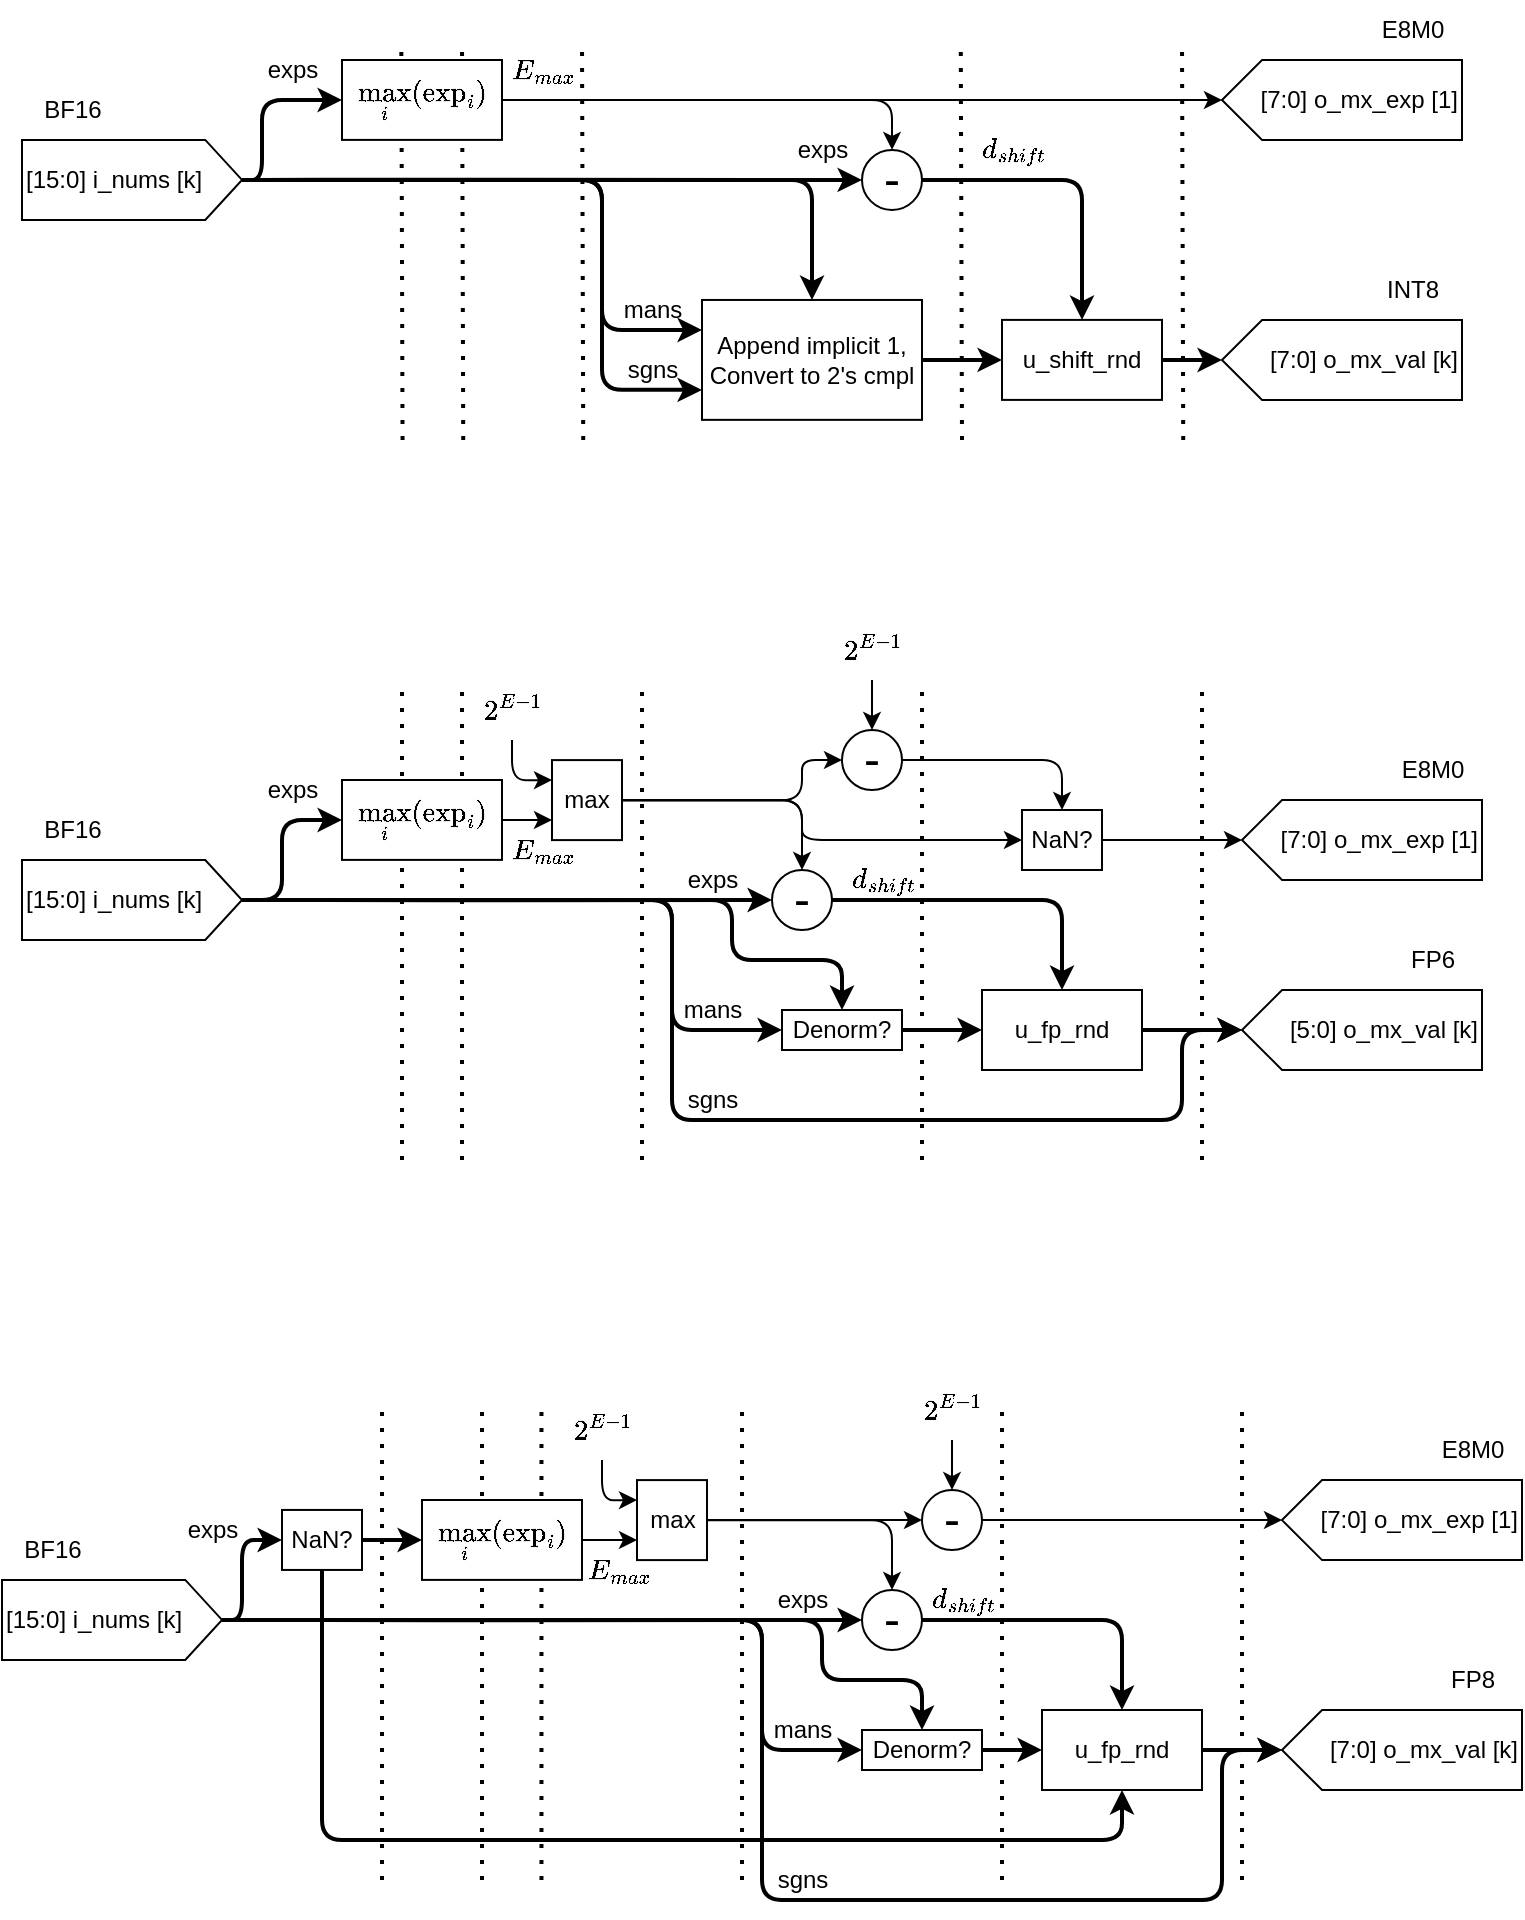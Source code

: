 <mxfile>
    <diagram id="izr5ojlLVmo8zyCvxxbJ" name="Page-1">
        <mxGraphModel dx="589" dy="298" grid="1" gridSize="10" guides="1" tooltips="1" connect="1" arrows="1" fold="1" page="1" pageScale="1" pageWidth="850" pageHeight="1100" math="1" shadow="0">
            <root>
                <mxCell id="0"/>
                <mxCell id="1" parent="0"/>
                <mxCell id="650" value="" style="endArrow=none;dashed=1;html=1;dashPattern=1 3;strokeWidth=2;" edge="1" parent="1">
                    <mxGeometry width="50" height="50" relative="1" as="geometry">
                        <mxPoint x="270" y="990" as="sourcePoint"/>
                        <mxPoint x="270" y="750" as="targetPoint"/>
                    </mxGeometry>
                </mxCell>
                <mxCell id="651" value="" style="endArrow=none;dashed=1;html=1;dashPattern=1 3;strokeWidth=2;" edge="1" parent="1">
                    <mxGeometry width="50" height="50" relative="1" as="geometry">
                        <mxPoint x="299.74" y="990" as="sourcePoint"/>
                        <mxPoint x="299.74" y="750" as="targetPoint"/>
                    </mxGeometry>
                </mxCell>
                <mxCell id="496" value="" style="endArrow=none;dashed=1;html=1;dashPattern=1 3;strokeWidth=2;" parent="1" edge="1">
                    <mxGeometry width="50" height="50" relative="1" as="geometry">
                        <mxPoint x="230.28" y="270.05" as="sourcePoint"/>
                        <mxPoint x="229.66" y="70.05" as="targetPoint"/>
                    </mxGeometry>
                </mxCell>
                <mxCell id="497" value="" style="endArrow=none;dashed=1;html=1;dashPattern=1 3;strokeWidth=2;" parent="1" edge="1">
                    <mxGeometry width="50" height="50" relative="1" as="geometry">
                        <mxPoint x="260.62" y="270.05" as="sourcePoint"/>
                        <mxPoint x="260.0" y="70.05" as="targetPoint"/>
                    </mxGeometry>
                </mxCell>
                <mxCell id="498" value="mans" style="text;html=1;align=center;verticalAlign=middle;resizable=0;points=[];autosize=1;strokeColor=none;fillColor=none;fontSize=12;" parent="1" vertex="1">
                    <mxGeometry x="330" y="189.95" width="50" height="30" as="geometry"/>
                </mxCell>
                <mxCell id="499" value="BF16" style="text;html=1;align=center;verticalAlign=middle;resizable=0;points=[];autosize=1;strokeColor=none;fillColor=none;" parent="1" vertex="1">
                    <mxGeometry x="40" y="90.02" width="50" height="30" as="geometry"/>
                </mxCell>
                <mxCell id="500" style="edgeStyle=orthogonalEdgeStyle;html=1;entryX=0;entryY=0.5;entryDx=0;entryDy=0;fontSize=12;strokeWidth=2;" parent="1" source="503" target="506" edge="1">
                    <mxGeometry relative="1" as="geometry">
                        <Array as="points">
                            <mxPoint x="160" y="139.95"/>
                            <mxPoint x="160" y="99.95"/>
                        </Array>
                    </mxGeometry>
                </mxCell>
                <mxCell id="501" style="edgeStyle=orthogonalEdgeStyle;html=1;entryX=0;entryY=0.25;entryDx=0;entryDy=0;strokeWidth=2;" parent="1" source="503" target="512" edge="1">
                    <mxGeometry relative="1" as="geometry">
                        <Array as="points">
                            <mxPoint x="330" y="139.95"/>
                            <mxPoint x="330" y="214.95"/>
                        </Array>
                    </mxGeometry>
                </mxCell>
                <mxCell id="502" style="edgeStyle=orthogonalEdgeStyle;html=1;entryX=0;entryY=0.75;entryDx=0;entryDy=0;strokeWidth=2;" parent="1" source="503" target="512" edge="1">
                    <mxGeometry relative="1" as="geometry">
                        <Array as="points">
                            <mxPoint x="330" y="139.95"/>
                            <mxPoint x="330" y="244.95"/>
                        </Array>
                    </mxGeometry>
                </mxCell>
                <mxCell id="606" style="edgeStyle=orthogonalEdgeStyle;html=1;entryX=0.5;entryY=0;entryDx=0;entryDy=0;strokeWidth=2;" parent="1" source="503" target="512" edge="1">
                    <mxGeometry relative="1" as="geometry"/>
                </mxCell>
                <mxCell id="503" value="[15:0] i_nums [k]" style="shape=offPageConnector;whiteSpace=wrap;html=1;rotation=0;direction=north;labelPosition=center;verticalLabelPosition=middle;align=left;verticalAlign=middle;size=0.167;" parent="1" vertex="1">
                    <mxGeometry x="40" y="119.97" width="110" height="40" as="geometry"/>
                </mxCell>
                <mxCell id="504" style="edgeStyle=orthogonalEdgeStyle;html=1;entryX=0;entryY=0.5;entryDx=0;entryDy=0;fontSize=12;strokeWidth=2;" parent="1" target="518" edge="1">
                    <mxGeometry relative="1" as="geometry">
                        <mxPoint x="445" y="155" as="targetPoint"/>
                        <mxPoint x="150" y="139.95" as="sourcePoint"/>
                        <Array as="points">
                            <mxPoint x="200" y="140"/>
                            <mxPoint x="200" y="140"/>
                        </Array>
                    </mxGeometry>
                </mxCell>
                <mxCell id="505" value="exps" style="text;html=1;align=center;verticalAlign=middle;resizable=0;points=[];autosize=1;strokeColor=none;fillColor=none;fontSize=12;" parent="1" vertex="1">
                    <mxGeometry x="150" y="70.05" width="50" height="30" as="geometry"/>
                </mxCell>
                <mxCell id="506" value="$$\max_{i} (\text{exp}_i)$$" style="rounded=0;whiteSpace=wrap;html=1;" parent="1" vertex="1">
                    <mxGeometry x="200" y="80" width="80" height="39.95" as="geometry"/>
                </mxCell>
                <mxCell id="507" value="&lt;span style=&quot;text-align: left;&quot;&gt;[7:0] o_mx_val [k]&lt;/span&gt;" style="shape=offPageConnector;whiteSpace=wrap;html=1;rotation=0;direction=south;labelPosition=center;verticalLabelPosition=middle;align=right;verticalAlign=middle;size=0.167;" parent="1" vertex="1">
                    <mxGeometry x="640" y="210.0" width="120" height="40" as="geometry"/>
                </mxCell>
                <mxCell id="508" value="&lt;span style=&quot;text-align: left;&quot;&gt;[7:0] o_mx_exp [1]&lt;/span&gt;" style="shape=offPageConnector;whiteSpace=wrap;html=1;rotation=0;direction=south;labelPosition=center;verticalLabelPosition=middle;align=right;verticalAlign=middle;size=0.167;" parent="1" vertex="1">
                    <mxGeometry x="640" y="80.0" width="120" height="40" as="geometry"/>
                </mxCell>
                <mxCell id="509" style="edgeStyle=orthogonalEdgeStyle;html=1;entryX=0.5;entryY=1;entryDx=0;entryDy=0;strokeWidth=2;" parent="1" source="510" target="507" edge="1">
                    <mxGeometry relative="1" as="geometry"/>
                </mxCell>
                <mxCell id="510" value="u_shift_rnd" style="rounded=0;whiteSpace=wrap;html=1;" parent="1" vertex="1">
                    <mxGeometry x="530" y="209.95" width="80" height="40" as="geometry"/>
                </mxCell>
                <mxCell id="511" style="edgeStyle=orthogonalEdgeStyle;html=1;entryX=0;entryY=0.5;entryDx=0;entryDy=0;strokeWidth=2;" parent="1" source="512" target="510" edge="1">
                    <mxGeometry relative="1" as="geometry"/>
                </mxCell>
                <mxCell id="512" value="Append implicit 1,&lt;br&gt;Convert to 2's cmpl" style="rounded=0;whiteSpace=wrap;html=1;" parent="1" vertex="1">
                    <mxGeometry x="380" y="199.98" width="110" height="59.95" as="geometry"/>
                </mxCell>
                <mxCell id="513" value="E8M0" style="text;html=1;align=center;verticalAlign=middle;resizable=0;points=[];autosize=1;strokeColor=none;fillColor=none;fontSize=12;" parent="1" vertex="1">
                    <mxGeometry x="710" y="50.0" width="50" height="30" as="geometry"/>
                </mxCell>
                <mxCell id="514" value="INT8" style="text;html=1;align=center;verticalAlign=middle;resizable=0;points=[];autosize=1;strokeColor=none;fillColor=none;fontSize=12;" parent="1" vertex="1">
                    <mxGeometry x="710" y="180.0" width="50" height="30" as="geometry"/>
                </mxCell>
                <mxCell id="515" style="edgeStyle=orthogonalEdgeStyle;html=1;entryX=0.5;entryY=0;entryDx=0;entryDy=0;fontSize=12;exitX=1;exitY=0.5;exitDx=0;exitDy=0;" parent="1" source="506" target="518" edge="1">
                    <mxGeometry relative="1" as="geometry">
                        <mxPoint x="525" y="135" as="targetPoint"/>
                        <mxPoint x="320" y="100.0" as="sourcePoint"/>
                    </mxGeometry>
                </mxCell>
                <mxCell id="516" style="edgeStyle=orthogonalEdgeStyle;html=1;entryX=0.5;entryY=1;entryDx=0;entryDy=0;fontSize=12;exitX=1;exitY=0.5;exitDx=0;exitDy=0;" parent="1" source="506" target="508" edge="1">
                    <mxGeometry relative="1" as="geometry">
                        <mxPoint x="345" y="110.0" as="sourcePoint"/>
                    </mxGeometry>
                </mxCell>
                <mxCell id="517" style="edgeStyle=orthogonalEdgeStyle;html=1;entryX=0.5;entryY=0;entryDx=0;entryDy=0;strokeWidth=2;" parent="1" source="518" target="510" edge="1">
                    <mxGeometry relative="1" as="geometry"/>
                </mxCell>
                <mxCell id="518" value="-" style="ellipse;whiteSpace=wrap;html=1;aspect=fixed;fontSize=24;" parent="1" vertex="1">
                    <mxGeometry x="460" y="124.95" width="30" height="30" as="geometry"/>
                </mxCell>
                <mxCell id="519" value="exps" style="text;html=1;align=center;verticalAlign=middle;resizable=0;points=[];autosize=1;strokeColor=none;fillColor=none;fontSize=12;" parent="1" vertex="1">
                    <mxGeometry x="415" y="110.0" width="50" height="30" as="geometry"/>
                </mxCell>
                <mxCell id="520" value="sgns" style="text;html=1;align=center;verticalAlign=middle;resizable=0;points=[];autosize=1;strokeColor=none;fillColor=none;fontSize=12;" parent="1" vertex="1">
                    <mxGeometry x="330" y="220" width="50" height="30" as="geometry"/>
                </mxCell>
                <mxCell id="521" value="$$E_{max}$$" style="text;html=1;align=center;verticalAlign=middle;resizable=0;points=[];autosize=1;strokeColor=none;fillColor=none;fontSize=12;" parent="1" vertex="1">
                    <mxGeometry x="250" y="70.05" width="100" height="30" as="geometry"/>
                </mxCell>
                <mxCell id="522" value="" style="endArrow=none;dashed=1;html=1;dashPattern=1 3;strokeWidth=2;" parent="1" edge="1">
                    <mxGeometry width="50" height="50" relative="1" as="geometry">
                        <mxPoint x="510" y="269.95" as="sourcePoint"/>
                        <mxPoint x="509.38" y="69.95" as="targetPoint"/>
                    </mxGeometry>
                </mxCell>
                <mxCell id="523" value="" style="endArrow=none;dashed=1;html=1;dashPattern=1 3;strokeWidth=2;" parent="1" edge="1">
                    <mxGeometry width="50" height="50" relative="1" as="geometry">
                        <mxPoint x="620.62" y="270" as="sourcePoint"/>
                        <mxPoint x="620" y="70" as="targetPoint"/>
                    </mxGeometry>
                </mxCell>
                <mxCell id="524" value="" style="endArrow=none;dashed=1;html=1;dashPattern=1 3;strokeWidth=2;" parent="1" edge="1">
                    <mxGeometry width="50" height="50" relative="1" as="geometry">
                        <mxPoint x="320.62" y="270.05" as="sourcePoint"/>
                        <mxPoint x="320.0" y="70.05" as="targetPoint"/>
                    </mxGeometry>
                </mxCell>
                <mxCell id="525" value="$$d_{shift}$$" style="text;html=1;align=center;verticalAlign=middle;resizable=0;points=[];autosize=1;strokeColor=none;fillColor=none;" parent="1" vertex="1">
                    <mxGeometry x="490" y="110.0" width="90" height="30" as="geometry"/>
                </mxCell>
                <mxCell id="526" value="" style="endArrow=none;dashed=1;html=1;dashPattern=1 3;strokeWidth=2;" parent="1" edge="1">
                    <mxGeometry width="50" height="50" relative="1" as="geometry">
                        <mxPoint x="230" y="630" as="sourcePoint"/>
                        <mxPoint x="230" y="390" as="targetPoint"/>
                    </mxGeometry>
                </mxCell>
                <mxCell id="527" value="" style="endArrow=none;dashed=1;html=1;dashPattern=1 3;strokeWidth=2;" parent="1" edge="1">
                    <mxGeometry width="50" height="50" relative="1" as="geometry">
                        <mxPoint x="260" y="630" as="sourcePoint"/>
                        <mxPoint x="260" y="390" as="targetPoint"/>
                    </mxGeometry>
                </mxCell>
                <mxCell id="528" value="sgns" style="text;html=1;align=center;verticalAlign=middle;resizable=0;points=[];autosize=1;strokeColor=none;fillColor=none;fontSize=12;" parent="1" vertex="1">
                    <mxGeometry x="360" y="585" width="50" height="30" as="geometry"/>
                </mxCell>
                <mxCell id="529" value="$$E_{max}$$" style="text;html=1;align=center;verticalAlign=middle;resizable=0;points=[];autosize=1;strokeColor=none;fillColor=none;fontSize=12;" parent="1" vertex="1">
                    <mxGeometry x="250" y="460.05" width="100" height="30" as="geometry"/>
                </mxCell>
                <mxCell id="530" value="mans" style="text;html=1;align=center;verticalAlign=middle;resizable=0;points=[];autosize=1;strokeColor=none;fillColor=none;fontSize=12;" parent="1" vertex="1">
                    <mxGeometry x="360" y="540" width="50" height="30" as="geometry"/>
                </mxCell>
                <mxCell id="531" value="BF16" style="text;html=1;align=center;verticalAlign=middle;resizable=0;points=[];autosize=1;strokeColor=none;fillColor=none;" parent="1" vertex="1">
                    <mxGeometry x="40" y="450.05" width="50" height="30" as="geometry"/>
                </mxCell>
                <mxCell id="532" style="edgeStyle=orthogonalEdgeStyle;html=1;entryX=0;entryY=0.5;entryDx=0;entryDy=0;fontSize=12;strokeWidth=2;" parent="1" source="536" target="542" edge="1">
                    <mxGeometry relative="1" as="geometry">
                        <Array as="points">
                            <mxPoint x="170" y="500"/>
                            <mxPoint x="170" y="460"/>
                        </Array>
                    </mxGeometry>
                </mxCell>
                <mxCell id="533" style="edgeStyle=orthogonalEdgeStyle;html=1;strokeWidth=2;entryX=0.5;entryY=1;entryDx=0;entryDy=0;" parent="1" source="536" target="543" edge="1">
                    <mxGeometry relative="1" as="geometry">
                        <Array as="points">
                            <mxPoint x="365" y="500"/>
                            <mxPoint x="365" y="610"/>
                            <mxPoint x="620" y="610"/>
                            <mxPoint x="620" y="565"/>
                        </Array>
                        <mxPoint x="660" y="590" as="targetPoint"/>
                    </mxGeometry>
                </mxCell>
                <mxCell id="534" style="edgeStyle=orthogonalEdgeStyle;html=1;entryX=0;entryY=0.5;entryDx=0;entryDy=0;strokeWidth=2;" parent="1" source="536" target="563" edge="1">
                    <mxGeometry relative="1" as="geometry">
                        <Array as="points">
                            <mxPoint x="365" y="500"/>
                            <mxPoint x="365" y="565"/>
                        </Array>
                    </mxGeometry>
                </mxCell>
                <mxCell id="535" style="edgeStyle=orthogonalEdgeStyle;html=1;entryX=0.5;entryY=0;entryDx=0;entryDy=0;strokeWidth=2;" parent="1" source="536" target="563" edge="1">
                    <mxGeometry relative="1" as="geometry">
                        <Array as="points">
                            <mxPoint x="395" y="500"/>
                            <mxPoint x="395" y="530"/>
                            <mxPoint x="450" y="530"/>
                        </Array>
                    </mxGeometry>
                </mxCell>
                <mxCell id="536" value="[15:0] i_nums [k]" style="shape=offPageConnector;whiteSpace=wrap;html=1;rotation=0;direction=north;labelPosition=center;verticalLabelPosition=middle;align=left;verticalAlign=middle;size=0.167;" parent="1" vertex="1">
                    <mxGeometry x="40" y="480" width="110" height="40" as="geometry"/>
                </mxCell>
                <mxCell id="537" style="edgeStyle=orthogonalEdgeStyle;html=1;entryX=0;entryY=0.5;entryDx=0;entryDy=0;fontSize=12;strokeWidth=2;" parent="1" target="550" edge="1">
                    <mxGeometry relative="1" as="geometry">
                        <mxPoint x="505" y="515.05" as="targetPoint"/>
                        <mxPoint x="190" y="500.05" as="sourcePoint"/>
                        <Array as="points">
                            <mxPoint x="260" y="500.05"/>
                            <mxPoint x="260" y="500.05"/>
                        </Array>
                    </mxGeometry>
                </mxCell>
                <mxCell id="538" value="exps" style="text;html=1;align=center;verticalAlign=middle;resizable=0;points=[];autosize=1;strokeColor=none;fillColor=none;fontSize=12;" parent="1" vertex="1">
                    <mxGeometry x="150" y="430.05" width="50" height="30" as="geometry"/>
                </mxCell>
                <mxCell id="632" style="edgeStyle=orthogonalEdgeStyle;html=1;entryX=0;entryY=0.75;entryDx=0;entryDy=0;" edge="1" parent="1" source="542" target="610">
                    <mxGeometry relative="1" as="geometry"/>
                </mxCell>
                <mxCell id="542" value="$$\max_{i} (\text{exp}_i)$$" style="rounded=0;whiteSpace=wrap;html=1;" parent="1" vertex="1">
                    <mxGeometry x="200" y="440" width="80" height="39.95" as="geometry"/>
                </mxCell>
                <mxCell id="543" value="&lt;span style=&quot;text-align: left;&quot;&gt;[5:0] o_mx_val [k]&lt;/span&gt;" style="shape=offPageConnector;whiteSpace=wrap;html=1;rotation=0;direction=south;labelPosition=center;verticalLabelPosition=middle;align=right;verticalAlign=middle;size=0.167;" parent="1" vertex="1">
                    <mxGeometry x="650" y="545" width="120" height="40" as="geometry"/>
                </mxCell>
                <mxCell id="544" value="&lt;span style=&quot;text-align: left;&quot;&gt;[7:0] o_mx_exp [1]&lt;/span&gt;" style="shape=offPageConnector;whiteSpace=wrap;html=1;rotation=0;direction=south;labelPosition=center;verticalLabelPosition=middle;align=right;verticalAlign=middle;size=0.167;" parent="1" vertex="1">
                    <mxGeometry x="650" y="450.0" width="120" height="40" as="geometry"/>
                </mxCell>
                <mxCell id="545" style="edgeStyle=orthogonalEdgeStyle;html=1;entryX=0.5;entryY=1;entryDx=0;entryDy=0;strokeWidth=2;" parent="1" source="546" target="543" edge="1">
                    <mxGeometry relative="1" as="geometry"/>
                </mxCell>
                <mxCell id="546" value="u_fp_rnd" style="rounded=0;whiteSpace=wrap;html=1;" parent="1" vertex="1">
                    <mxGeometry x="520" y="545" width="80" height="40" as="geometry"/>
                </mxCell>
                <mxCell id="547" value="E8M0" style="text;html=1;align=center;verticalAlign=middle;resizable=0;points=[];autosize=1;strokeColor=none;fillColor=none;fontSize=12;" parent="1" vertex="1">
                    <mxGeometry x="720" y="420.0" width="50" height="30" as="geometry"/>
                </mxCell>
                <mxCell id="548" value="FP6" style="text;html=1;align=center;verticalAlign=middle;resizable=0;points=[];autosize=1;strokeColor=none;fillColor=none;fontSize=12;" parent="1" vertex="1">
                    <mxGeometry x="720" y="515" width="50" height="30" as="geometry"/>
                </mxCell>
                <mxCell id="549" style="edgeStyle=orthogonalEdgeStyle;html=1;entryX=0.5;entryY=0;entryDx=0;entryDy=0;strokeWidth=2;" parent="1" source="550" target="546" edge="1">
                    <mxGeometry relative="1" as="geometry"/>
                </mxCell>
                <mxCell id="550" value="-" style="ellipse;whiteSpace=wrap;html=1;aspect=fixed;fontSize=24;" parent="1" vertex="1">
                    <mxGeometry x="415" y="485" width="30" height="30" as="geometry"/>
                </mxCell>
                <mxCell id="551" value="exps" style="text;html=1;align=center;verticalAlign=middle;resizable=0;points=[];autosize=1;strokeColor=none;fillColor=none;fontSize=12;" parent="1" vertex="1">
                    <mxGeometry x="360" y="474.97" width="50" height="30" as="geometry"/>
                </mxCell>
                <mxCell id="552" value="" style="endArrow=none;dashed=1;html=1;dashPattern=1 3;strokeWidth=2;" parent="1" edge="1">
                    <mxGeometry width="50" height="50" relative="1" as="geometry">
                        <mxPoint x="490.0" y="630" as="sourcePoint"/>
                        <mxPoint x="490.0" y="390" as="targetPoint"/>
                    </mxGeometry>
                </mxCell>
                <mxCell id="553" value="" style="endArrow=none;dashed=1;html=1;dashPattern=1 3;strokeWidth=2;" parent="1" edge="1">
                    <mxGeometry width="50" height="50" relative="1" as="geometry">
                        <mxPoint x="630" y="630" as="sourcePoint"/>
                        <mxPoint x="630" y="390" as="targetPoint"/>
                    </mxGeometry>
                </mxCell>
                <mxCell id="556" style="edgeStyle=orthogonalEdgeStyle;html=1;entryX=0.5;entryY=1;entryDx=0;entryDy=0;" parent="1" source="557" target="544" edge="1">
                    <mxGeometry relative="1" as="geometry"/>
                </mxCell>
                <mxCell id="557" value="NaN?" style="rounded=0;whiteSpace=wrap;html=1;strokeWidth=1;" parent="1" vertex="1">
                    <mxGeometry x="540" y="455.0" width="40" height="30" as="geometry"/>
                </mxCell>
                <mxCell id="637" style="edgeStyle=orthogonalEdgeStyle;html=1;entryX=0;entryY=0.25;entryDx=0;entryDy=0;" edge="1" parent="1" source="559" target="610">
                    <mxGeometry relative="1" as="geometry"/>
                </mxCell>
                <mxCell id="559" value="$$2^{E-1}$$" style="text;html=1;align=center;verticalAlign=middle;resizable=0;points=[];autosize=1;strokeColor=none;fillColor=none;" parent="1" vertex="1">
                    <mxGeometry x="240" y="390" width="90" height="30" as="geometry"/>
                </mxCell>
                <mxCell id="560" value="" style="endArrow=none;dashed=1;html=1;dashPattern=1 3;strokeWidth=2;" parent="1" edge="1">
                    <mxGeometry width="50" height="50" relative="1" as="geometry">
                        <mxPoint x="350" y="630" as="sourcePoint"/>
                        <mxPoint x="350" y="390" as="targetPoint"/>
                    </mxGeometry>
                </mxCell>
                <mxCell id="561" value="$$d_{shift}$$" style="text;html=1;align=center;verticalAlign=middle;resizable=0;points=[];autosize=1;strokeColor=none;fillColor=none;" parent="1" vertex="1">
                    <mxGeometry x="425" y="474.97" width="90" height="30" as="geometry"/>
                </mxCell>
                <mxCell id="562" style="edgeStyle=orthogonalEdgeStyle;html=1;entryX=0;entryY=0.5;entryDx=0;entryDy=0;strokeWidth=2;" parent="1" source="563" target="546" edge="1">
                    <mxGeometry relative="1" as="geometry"/>
                </mxCell>
                <mxCell id="563" value="Denorm?" style="whiteSpace=wrap;html=1;" parent="1" vertex="1">
                    <mxGeometry x="420" y="555" width="60" height="20" as="geometry"/>
                </mxCell>
                <mxCell id="566" value="sgns" style="text;html=1;align=center;verticalAlign=middle;resizable=0;points=[];autosize=1;strokeColor=none;fillColor=none;fontSize=12;" parent="1" vertex="1">
                    <mxGeometry x="405" y="975" width="50" height="30" as="geometry"/>
                </mxCell>
                <mxCell id="567" value="$$E_{max}$$" style="text;html=1;align=center;verticalAlign=middle;resizable=0;points=[];autosize=1;strokeColor=none;fillColor=none;fontSize=12;" parent="1" vertex="1">
                    <mxGeometry x="288" y="820" width="100" height="30" as="geometry"/>
                </mxCell>
                <mxCell id="568" value="mans" style="text;html=1;align=center;verticalAlign=middle;resizable=0;points=[];autosize=1;strokeColor=none;fillColor=none;fontSize=12;" parent="1" vertex="1">
                    <mxGeometry x="405" y="900" width="50" height="30" as="geometry"/>
                </mxCell>
                <mxCell id="569" value="BF16" style="text;html=1;align=center;verticalAlign=middle;resizable=0;points=[];autosize=1;strokeColor=none;fillColor=none;" parent="1" vertex="1">
                    <mxGeometry x="30" y="809.95" width="50" height="30" as="geometry"/>
                </mxCell>
                <mxCell id="571" style="edgeStyle=orthogonalEdgeStyle;html=1;strokeWidth=2;entryX=0.5;entryY=1;entryDx=0;entryDy=0;" parent="1" source="574" target="577" edge="1">
                    <mxGeometry relative="1" as="geometry">
                        <Array as="points">
                            <mxPoint x="410" y="860"/>
                            <mxPoint x="410" y="1000"/>
                            <mxPoint x="640" y="1000"/>
                            <mxPoint x="640" y="925"/>
                        </Array>
                        <mxPoint x="660" y="950" as="targetPoint"/>
                    </mxGeometry>
                </mxCell>
                <mxCell id="572" style="edgeStyle=orthogonalEdgeStyle;html=1;entryX=0;entryY=0.5;entryDx=0;entryDy=0;strokeWidth=2;" parent="1" source="574" target="596" edge="1">
                    <mxGeometry relative="1" as="geometry">
                        <Array as="points">
                            <mxPoint x="150" y="860"/>
                            <mxPoint x="150" y="820"/>
                        </Array>
                    </mxGeometry>
                </mxCell>
                <mxCell id="573" style="edgeStyle=orthogonalEdgeStyle;html=1;entryX=0.5;entryY=0;entryDx=0;entryDy=0;strokeWidth=2;" parent="1" source="574" target="602" edge="1">
                    <mxGeometry relative="1" as="geometry">
                        <Array as="points">
                            <mxPoint x="440" y="860"/>
                            <mxPoint x="440" y="890"/>
                            <mxPoint x="490" y="890"/>
                        </Array>
                    </mxGeometry>
                </mxCell>
                <mxCell id="603" style="edgeStyle=orthogonalEdgeStyle;html=1;entryX=0;entryY=0.5;entryDx=0;entryDy=0;strokeWidth=2;" parent="1" source="574" target="602" edge="1">
                    <mxGeometry relative="1" as="geometry">
                        <Array as="points">
                            <mxPoint x="410" y="860"/>
                            <mxPoint x="410" y="925"/>
                        </Array>
                    </mxGeometry>
                </mxCell>
                <mxCell id="574" value="[15:0] i_nums [k]" style="shape=offPageConnector;whiteSpace=wrap;html=1;rotation=0;direction=north;labelPosition=center;verticalLabelPosition=middle;align=left;verticalAlign=middle;size=0.167;" parent="1" vertex="1">
                    <mxGeometry x="30" y="839.95" width="110" height="40" as="geometry"/>
                </mxCell>
                <mxCell id="575" style="edgeStyle=orthogonalEdgeStyle;html=1;entryX=0;entryY=0.5;entryDx=0;entryDy=0;fontSize=12;strokeWidth=2;" parent="1" target="584" edge="1">
                    <mxGeometry relative="1" as="geometry">
                        <mxPoint x="505" y="875.05" as="targetPoint"/>
                        <mxPoint x="190" y="860.05" as="sourcePoint"/>
                        <Array as="points">
                            <mxPoint x="260" y="860.05"/>
                            <mxPoint x="260" y="860.05"/>
                        </Array>
                    </mxGeometry>
                </mxCell>
                <mxCell id="576" value="exps" style="text;html=1;align=center;verticalAlign=middle;resizable=0;points=[];autosize=1;strokeColor=none;fillColor=none;fontSize=12;" parent="1" vertex="1">
                    <mxGeometry x="110" y="800.05" width="50" height="30" as="geometry"/>
                </mxCell>
                <mxCell id="577" value="&lt;span style=&quot;text-align: left;&quot;&gt;[7:0] o_mx_val [k]&lt;/span&gt;" style="shape=offPageConnector;whiteSpace=wrap;html=1;rotation=0;direction=south;labelPosition=center;verticalLabelPosition=middle;align=right;verticalAlign=middle;size=0.167;" parent="1" vertex="1">
                    <mxGeometry x="670" y="905" width="120" height="40" as="geometry"/>
                </mxCell>
                <mxCell id="578" value="&lt;span style=&quot;text-align: left;&quot;&gt;[7:0] o_mx_exp [1]&lt;/span&gt;" style="shape=offPageConnector;whiteSpace=wrap;html=1;rotation=0;direction=south;labelPosition=center;verticalLabelPosition=middle;align=right;verticalAlign=middle;size=0.167;" parent="1" vertex="1">
                    <mxGeometry x="670" y="790.05" width="120" height="40" as="geometry"/>
                </mxCell>
                <mxCell id="605" style="edgeStyle=none;html=1;entryX=0.5;entryY=1;entryDx=0;entryDy=0;strokeWidth=2;" parent="1" source="580" target="577" edge="1">
                    <mxGeometry relative="1" as="geometry"/>
                </mxCell>
                <mxCell id="580" value="u_fp_rnd" style="rounded=0;whiteSpace=wrap;html=1;" parent="1" vertex="1">
                    <mxGeometry x="550" y="905" width="80" height="40" as="geometry"/>
                </mxCell>
                <mxCell id="581" value="E8M0" style="text;html=1;align=center;verticalAlign=middle;resizable=0;points=[];autosize=1;strokeColor=none;fillColor=none;fontSize=12;" parent="1" vertex="1">
                    <mxGeometry x="740" y="760.05" width="50" height="30" as="geometry"/>
                </mxCell>
                <mxCell id="582" value="FP8" style="text;html=1;align=center;verticalAlign=middle;resizable=0;points=[];autosize=1;strokeColor=none;fillColor=none;fontSize=12;" parent="1" vertex="1">
                    <mxGeometry x="740" y="875" width="50" height="30" as="geometry"/>
                </mxCell>
                <mxCell id="583" style="edgeStyle=orthogonalEdgeStyle;html=1;entryX=0.5;entryY=0;entryDx=0;entryDy=0;strokeWidth=2;" parent="1" source="584" target="580" edge="1">
                    <mxGeometry relative="1" as="geometry"/>
                </mxCell>
                <mxCell id="584" value="-" style="ellipse;whiteSpace=wrap;html=1;aspect=fixed;fontSize=24;" parent="1" vertex="1">
                    <mxGeometry x="460" y="845" width="30" height="30" as="geometry"/>
                </mxCell>
                <mxCell id="585" value="exps" style="text;html=1;align=center;verticalAlign=middle;resizable=0;points=[];autosize=1;strokeColor=none;fillColor=none;fontSize=12;" parent="1" vertex="1">
                    <mxGeometry x="405" y="834.97" width="50" height="30" as="geometry"/>
                </mxCell>
                <mxCell id="586" value="" style="endArrow=none;dashed=1;html=1;dashPattern=1 3;strokeWidth=2;" parent="1" edge="1">
                    <mxGeometry width="50" height="50" relative="1" as="geometry">
                        <mxPoint x="530" y="990" as="sourcePoint"/>
                        <mxPoint x="530" y="750" as="targetPoint"/>
                    </mxGeometry>
                </mxCell>
                <mxCell id="587" value="" style="endArrow=none;dashed=1;html=1;dashPattern=1 3;strokeWidth=2;" parent="1" edge="1">
                    <mxGeometry width="50" height="50" relative="1" as="geometry">
                        <mxPoint x="220" y="990" as="sourcePoint"/>
                        <mxPoint x="220" y="750" as="targetPoint"/>
                    </mxGeometry>
                </mxCell>
                <mxCell id="588" value="" style="endArrow=none;dashed=1;html=1;dashPattern=1 3;strokeWidth=2;" parent="1" edge="1">
                    <mxGeometry width="50" height="50" relative="1" as="geometry">
                        <mxPoint x="650" y="990" as="sourcePoint"/>
                        <mxPoint x="650" y="750" as="targetPoint"/>
                    </mxGeometry>
                </mxCell>
                <mxCell id="589" style="edgeStyle=orthogonalEdgeStyle;html=1;strokeWidth=1;entryX=0.5;entryY=1;entryDx=0;entryDy=0;exitX=1;exitY=0.5;exitDx=0;exitDy=0;" parent="1" source="623" target="578" edge="1">
                    <mxGeometry relative="1" as="geometry">
                        <mxPoint x="712.5" y="810" as="targetPoint"/>
                        <mxPoint x="522.5" y="790" as="sourcePoint"/>
                    </mxGeometry>
                </mxCell>
                <mxCell id="594" style="edgeStyle=orthogonalEdgeStyle;html=1;entryX=0;entryY=0.5;entryDx=0;entryDy=0;strokeWidth=2;" parent="1" source="596" target="599" edge="1">
                    <mxGeometry relative="1" as="geometry">
                        <Array as="points">
                            <mxPoint x="190" y="820"/>
                        </Array>
                    </mxGeometry>
                </mxCell>
                <mxCell id="643" style="edgeStyle=orthogonalEdgeStyle;html=1;entryX=0.5;entryY=1;entryDx=0;entryDy=0;strokeWidth=2;" edge="1" parent="1" source="596" target="580">
                    <mxGeometry relative="1" as="geometry">
                        <Array as="points">
                            <mxPoint x="190" y="970"/>
                            <mxPoint x="590" y="970"/>
                        </Array>
                    </mxGeometry>
                </mxCell>
                <mxCell id="596" value="NaN?" style="rounded=0;whiteSpace=wrap;html=1;strokeWidth=1;" parent="1" vertex="1">
                    <mxGeometry x="170" y="804.97" width="40" height="30" as="geometry"/>
                </mxCell>
                <mxCell id="640" style="edgeStyle=orthogonalEdgeStyle;html=1;entryX=0;entryY=0.75;entryDx=0;entryDy=0;" edge="1" parent="1" source="599" target="622">
                    <mxGeometry relative="1" as="geometry"/>
                </mxCell>
                <mxCell id="599" value="$$\max_{i} (\text{exp}_i)$$" style="rounded=0;whiteSpace=wrap;html=1;" parent="1" vertex="1">
                    <mxGeometry x="240" y="800" width="80" height="39.95" as="geometry"/>
                </mxCell>
                <mxCell id="600" value="$$d_{shift}$$" style="text;html=1;align=center;verticalAlign=middle;resizable=0;points=[];autosize=1;strokeColor=none;fillColor=none;" parent="1" vertex="1">
                    <mxGeometry x="465" y="834.97" width="90" height="30" as="geometry"/>
                </mxCell>
                <mxCell id="604" style="edgeStyle=orthogonalEdgeStyle;html=1;entryX=0;entryY=0.5;entryDx=0;entryDy=0;strokeWidth=2;" parent="1" source="602" target="580" edge="1">
                    <mxGeometry relative="1" as="geometry"/>
                </mxCell>
                <mxCell id="602" value="Denorm?" style="whiteSpace=wrap;html=1;" parent="1" vertex="1">
                    <mxGeometry x="460" y="915" width="60" height="20" as="geometry"/>
                </mxCell>
                <mxCell id="633" style="edgeStyle=orthogonalEdgeStyle;html=1;entryX=0.5;entryY=0;entryDx=0;entryDy=0;" edge="1" parent="1" source="610" target="550">
                    <mxGeometry relative="1" as="geometry"/>
                </mxCell>
                <mxCell id="634" style="edgeStyle=orthogonalEdgeStyle;html=1;entryX=0;entryY=0.5;entryDx=0;entryDy=0;" edge="1" parent="1" source="610" target="557">
                    <mxGeometry relative="1" as="geometry">
                        <Array as="points">
                            <mxPoint x="430" y="450"/>
                            <mxPoint x="430" y="470"/>
                        </Array>
                    </mxGeometry>
                </mxCell>
                <mxCell id="635" style="edgeStyle=orthogonalEdgeStyle;html=1;entryX=0;entryY=0.5;entryDx=0;entryDy=0;" edge="1" parent="1" source="610" target="614">
                    <mxGeometry relative="1" as="geometry">
                        <Array as="points">
                            <mxPoint x="430" y="450"/>
                            <mxPoint x="430" y="430"/>
                        </Array>
                    </mxGeometry>
                </mxCell>
                <mxCell id="610" value="max" style="rounded=0;whiteSpace=wrap;html=1;" vertex="1" parent="1">
                    <mxGeometry x="305" y="430.05" width="35" height="40" as="geometry"/>
                </mxCell>
                <mxCell id="638" style="edgeStyle=orthogonalEdgeStyle;html=1;entryX=0.5;entryY=0;entryDx=0;entryDy=0;" edge="1" parent="1" source="614" target="557">
                    <mxGeometry relative="1" as="geometry"/>
                </mxCell>
                <mxCell id="614" value="-" style="ellipse;whiteSpace=wrap;html=1;aspect=fixed;fontSize=24;" vertex="1" parent="1">
                    <mxGeometry x="450" y="415" width="30" height="30" as="geometry"/>
                </mxCell>
                <mxCell id="642" style="edgeStyle=orthogonalEdgeStyle;html=1;entryX=0;entryY=0.25;entryDx=0;entryDy=0;" edge="1" parent="1" source="620" target="622">
                    <mxGeometry relative="1" as="geometry"/>
                </mxCell>
                <mxCell id="620" value="$$2^{E-1}$$" style="text;html=1;align=center;verticalAlign=middle;resizable=0;points=[];autosize=1;strokeColor=none;fillColor=none;" vertex="1" parent="1">
                    <mxGeometry x="285" y="750" width="90" height="30" as="geometry"/>
                </mxCell>
                <mxCell id="623" value="-" style="ellipse;whiteSpace=wrap;html=1;aspect=fixed;fontSize=24;" vertex="1" parent="1">
                    <mxGeometry x="490" y="795.05" width="30" height="30" as="geometry"/>
                </mxCell>
                <mxCell id="639" style="edgeStyle=orthogonalEdgeStyle;html=1;entryX=0.5;entryY=0;entryDx=0;entryDy=0;" edge="1" parent="1" source="636" target="614">
                    <mxGeometry relative="1" as="geometry"/>
                </mxCell>
                <mxCell id="636" value="$$2^{E-1}$$" style="text;html=1;align=center;verticalAlign=middle;resizable=0;points=[];autosize=1;strokeColor=none;fillColor=none;" vertex="1" parent="1">
                    <mxGeometry x="420" y="360" width="90" height="30" as="geometry"/>
                </mxCell>
                <mxCell id="644" style="edgeStyle=orthogonalEdgeStyle;html=1;entryX=0.5;entryY=0;entryDx=0;entryDy=0;strokeWidth=1;" edge="1" parent="1" source="622" target="584">
                    <mxGeometry relative="1" as="geometry"/>
                </mxCell>
                <mxCell id="645" style="edgeStyle=orthogonalEdgeStyle;html=1;entryX=0;entryY=0.5;entryDx=0;entryDy=0;strokeWidth=1;" edge="1" parent="1" source="622" target="623">
                    <mxGeometry relative="1" as="geometry"/>
                </mxCell>
                <mxCell id="622" value="max" style="rounded=0;whiteSpace=wrap;html=1;" vertex="1" parent="1">
                    <mxGeometry x="347.5" y="790.05" width="35" height="40" as="geometry"/>
                </mxCell>
                <mxCell id="646" value="" style="endArrow=none;dashed=1;html=1;dashPattern=1 3;strokeWidth=2;" edge="1" parent="1">
                    <mxGeometry width="50" height="50" relative="1" as="geometry">
                        <mxPoint x="400" y="990" as="sourcePoint"/>
                        <mxPoint x="400" y="750" as="targetPoint"/>
                    </mxGeometry>
                </mxCell>
                <mxCell id="648" style="edgeStyle=orthogonalEdgeStyle;html=1;entryX=0.5;entryY=0;entryDx=0;entryDy=0;strokeWidth=1;" edge="1" parent="1" source="647" target="623">
                    <mxGeometry relative="1" as="geometry"/>
                </mxCell>
                <mxCell id="647" value="$$2^{E-1}$$" style="text;html=1;align=center;verticalAlign=middle;resizable=0;points=[];autosize=1;strokeColor=none;fillColor=none;" vertex="1" parent="1">
                    <mxGeometry x="460" y="740" width="90" height="30" as="geometry"/>
                </mxCell>
            </root>
        </mxGraphModel>
    </diagram>
</mxfile>